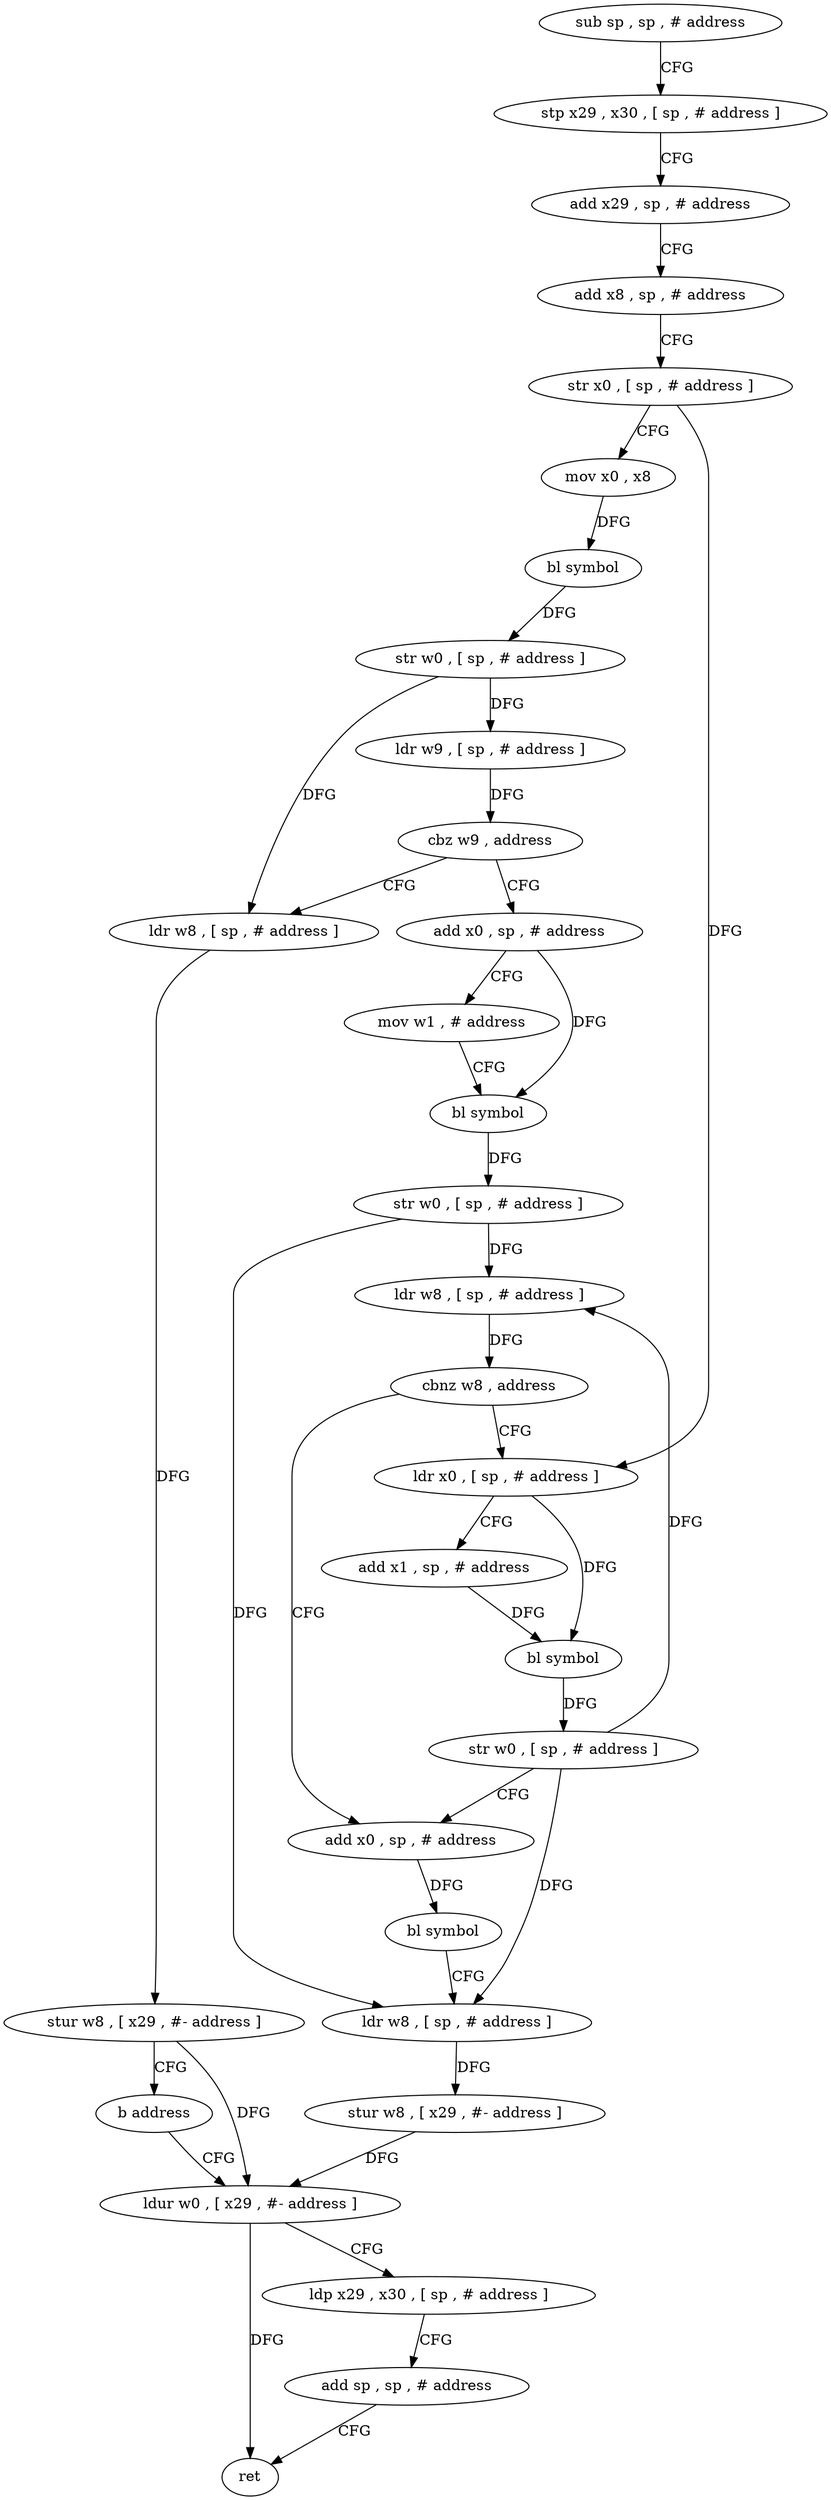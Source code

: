 digraph "func" {
"251628" [label = "sub sp , sp , # address" ]
"251632" [label = "stp x29 , x30 , [ sp , # address ]" ]
"251636" [label = "add x29 , sp , # address" ]
"251640" [label = "add x8 , sp , # address" ]
"251644" [label = "str x0 , [ sp , # address ]" ]
"251648" [label = "mov x0 , x8" ]
"251652" [label = "bl symbol" ]
"251656" [label = "str w0 , [ sp , # address ]" ]
"251660" [label = "ldr w9 , [ sp , # address ]" ]
"251664" [label = "cbz w9 , address" ]
"251680" [label = "add x0 , sp , # address" ]
"251668" [label = "ldr w8 , [ sp , # address ]" ]
"251684" [label = "mov w1 , # address" ]
"251688" [label = "bl symbol" ]
"251692" [label = "str w0 , [ sp , # address ]" ]
"251696" [label = "ldr w8 , [ sp , # address ]" ]
"251700" [label = "cbnz w8 , address" ]
"251720" [label = "add x0 , sp , # address" ]
"251704" [label = "ldr x0 , [ sp , # address ]" ]
"251672" [label = "stur w8 , [ x29 , #- address ]" ]
"251676" [label = "b address" ]
"251736" [label = "ldur w0 , [ x29 , #- address ]" ]
"251724" [label = "bl symbol" ]
"251728" [label = "ldr w8 , [ sp , # address ]" ]
"251732" [label = "stur w8 , [ x29 , #- address ]" ]
"251708" [label = "add x1 , sp , # address" ]
"251712" [label = "bl symbol" ]
"251716" [label = "str w0 , [ sp , # address ]" ]
"251740" [label = "ldp x29 , x30 , [ sp , # address ]" ]
"251744" [label = "add sp , sp , # address" ]
"251748" [label = "ret" ]
"251628" -> "251632" [ label = "CFG" ]
"251632" -> "251636" [ label = "CFG" ]
"251636" -> "251640" [ label = "CFG" ]
"251640" -> "251644" [ label = "CFG" ]
"251644" -> "251648" [ label = "CFG" ]
"251644" -> "251704" [ label = "DFG" ]
"251648" -> "251652" [ label = "DFG" ]
"251652" -> "251656" [ label = "DFG" ]
"251656" -> "251660" [ label = "DFG" ]
"251656" -> "251668" [ label = "DFG" ]
"251660" -> "251664" [ label = "DFG" ]
"251664" -> "251680" [ label = "CFG" ]
"251664" -> "251668" [ label = "CFG" ]
"251680" -> "251684" [ label = "CFG" ]
"251680" -> "251688" [ label = "DFG" ]
"251668" -> "251672" [ label = "DFG" ]
"251684" -> "251688" [ label = "CFG" ]
"251688" -> "251692" [ label = "DFG" ]
"251692" -> "251696" [ label = "DFG" ]
"251692" -> "251728" [ label = "DFG" ]
"251696" -> "251700" [ label = "DFG" ]
"251700" -> "251720" [ label = "CFG" ]
"251700" -> "251704" [ label = "CFG" ]
"251720" -> "251724" [ label = "DFG" ]
"251704" -> "251708" [ label = "CFG" ]
"251704" -> "251712" [ label = "DFG" ]
"251672" -> "251676" [ label = "CFG" ]
"251672" -> "251736" [ label = "DFG" ]
"251676" -> "251736" [ label = "CFG" ]
"251736" -> "251740" [ label = "CFG" ]
"251736" -> "251748" [ label = "DFG" ]
"251724" -> "251728" [ label = "CFG" ]
"251728" -> "251732" [ label = "DFG" ]
"251732" -> "251736" [ label = "DFG" ]
"251708" -> "251712" [ label = "DFG" ]
"251712" -> "251716" [ label = "DFG" ]
"251716" -> "251720" [ label = "CFG" ]
"251716" -> "251696" [ label = "DFG" ]
"251716" -> "251728" [ label = "DFG" ]
"251740" -> "251744" [ label = "CFG" ]
"251744" -> "251748" [ label = "CFG" ]
}
